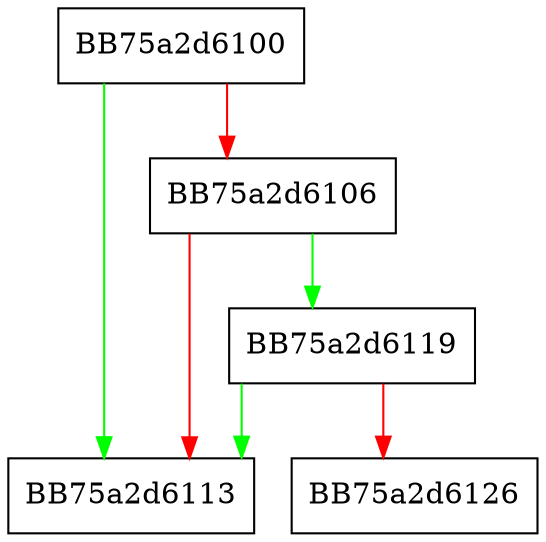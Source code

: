 digraph FindNext {
  node [shape="box"];
  graph [splines=ortho];
  BB75a2d6100 -> BB75a2d6113 [color="green"];
  BB75a2d6100 -> BB75a2d6106 [color="red"];
  BB75a2d6106 -> BB75a2d6119 [color="green"];
  BB75a2d6106 -> BB75a2d6113 [color="red"];
  BB75a2d6119 -> BB75a2d6113 [color="green"];
  BB75a2d6119 -> BB75a2d6126 [color="red"];
}